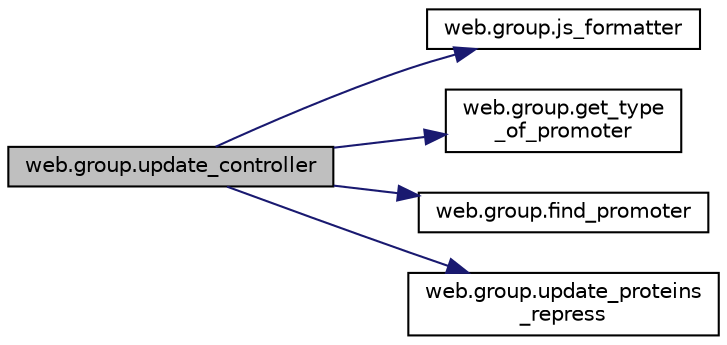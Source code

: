 digraph "web.group.update_controller"
{
  edge [fontname="Helvetica",fontsize="10",labelfontname="Helvetica",labelfontsize="10"];
  node [fontname="Helvetica",fontsize="10",shape=record];
  rankdir="LR";
  Node1 [label="web.group.update_controller",height=0.2,width=0.4,color="black", fillcolor="grey75", style="filled" fontcolor="black"];
  Node1 -> Node2 [color="midnightblue",fontsize="10",style="solid",fontname="Helvetica"];
  Node2 [label="web.group.js_formatter",height=0.2,width=0.4,color="black", fillcolor="white", style="filled",URL="$namespaceweb_1_1group.html#a9603e1e36eec0209ad1e77496588b119"];
  Node1 -> Node3 [color="midnightblue",fontsize="10",style="solid",fontname="Helvetica"];
  Node3 [label="web.group.get_type\l_of_promoter",height=0.2,width=0.4,color="black", fillcolor="white", style="filled",URL="$namespaceweb_1_1group.html#ae75c96cbf52ca98d07424f00b72e53eb"];
  Node1 -> Node4 [color="midnightblue",fontsize="10",style="solid",fontname="Helvetica"];
  Node4 [label="web.group.find_promoter",height=0.2,width=0.4,color="black", fillcolor="white", style="filled",URL="$namespaceweb_1_1group.html#a090d26034ffbe7cc76af5d46820d2286"];
  Node1 -> Node5 [color="midnightblue",fontsize="10",style="solid",fontname="Helvetica"];
  Node5 [label="web.group.update_proteins\l_repress",height=0.2,width=0.4,color="black", fillcolor="white", style="filled",URL="$namespaceweb_1_1group.html#a7ede79fa62936bbc6e821b1f0a75c570"];
}
